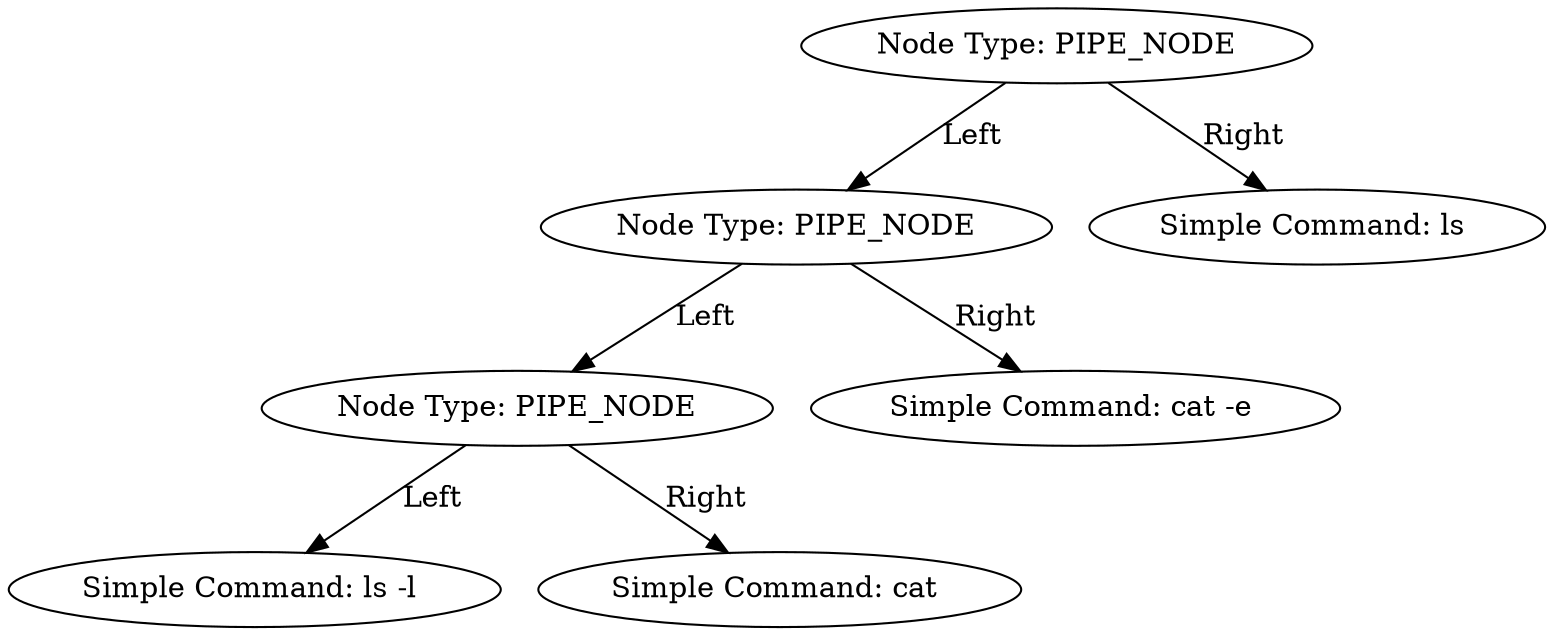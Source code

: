 digraph AST {
  node0x603000000820 [label="Node Type: PIPE_NODE"];
  node0x603000000790 [label="Node Type: PIPE_NODE"];
  node0x603000000730 [label="Node Type: PIPE_NODE"];
  node0x6030000006d0 [label="Simple Command: ls -l "];
  node0x603000000730 -> node0x6030000006d0 [label="Left"];
  node0x603000000760 [label="Simple Command: cat "];
  node0x603000000730 -> node0x603000000760 [label="Right"];
  node0x603000000790 -> node0x603000000730 [label="Left"];
  node0x6030000007c0 [label="Simple Command: cat -e "];
  node0x603000000790 -> node0x6030000007c0 [label="Right"];
  node0x603000000820 -> node0x603000000790 [label="Left"];
  node0x603000000850 [label="Simple Command: ls "];
  node0x603000000820 -> node0x603000000850 [label="Right"];
}
